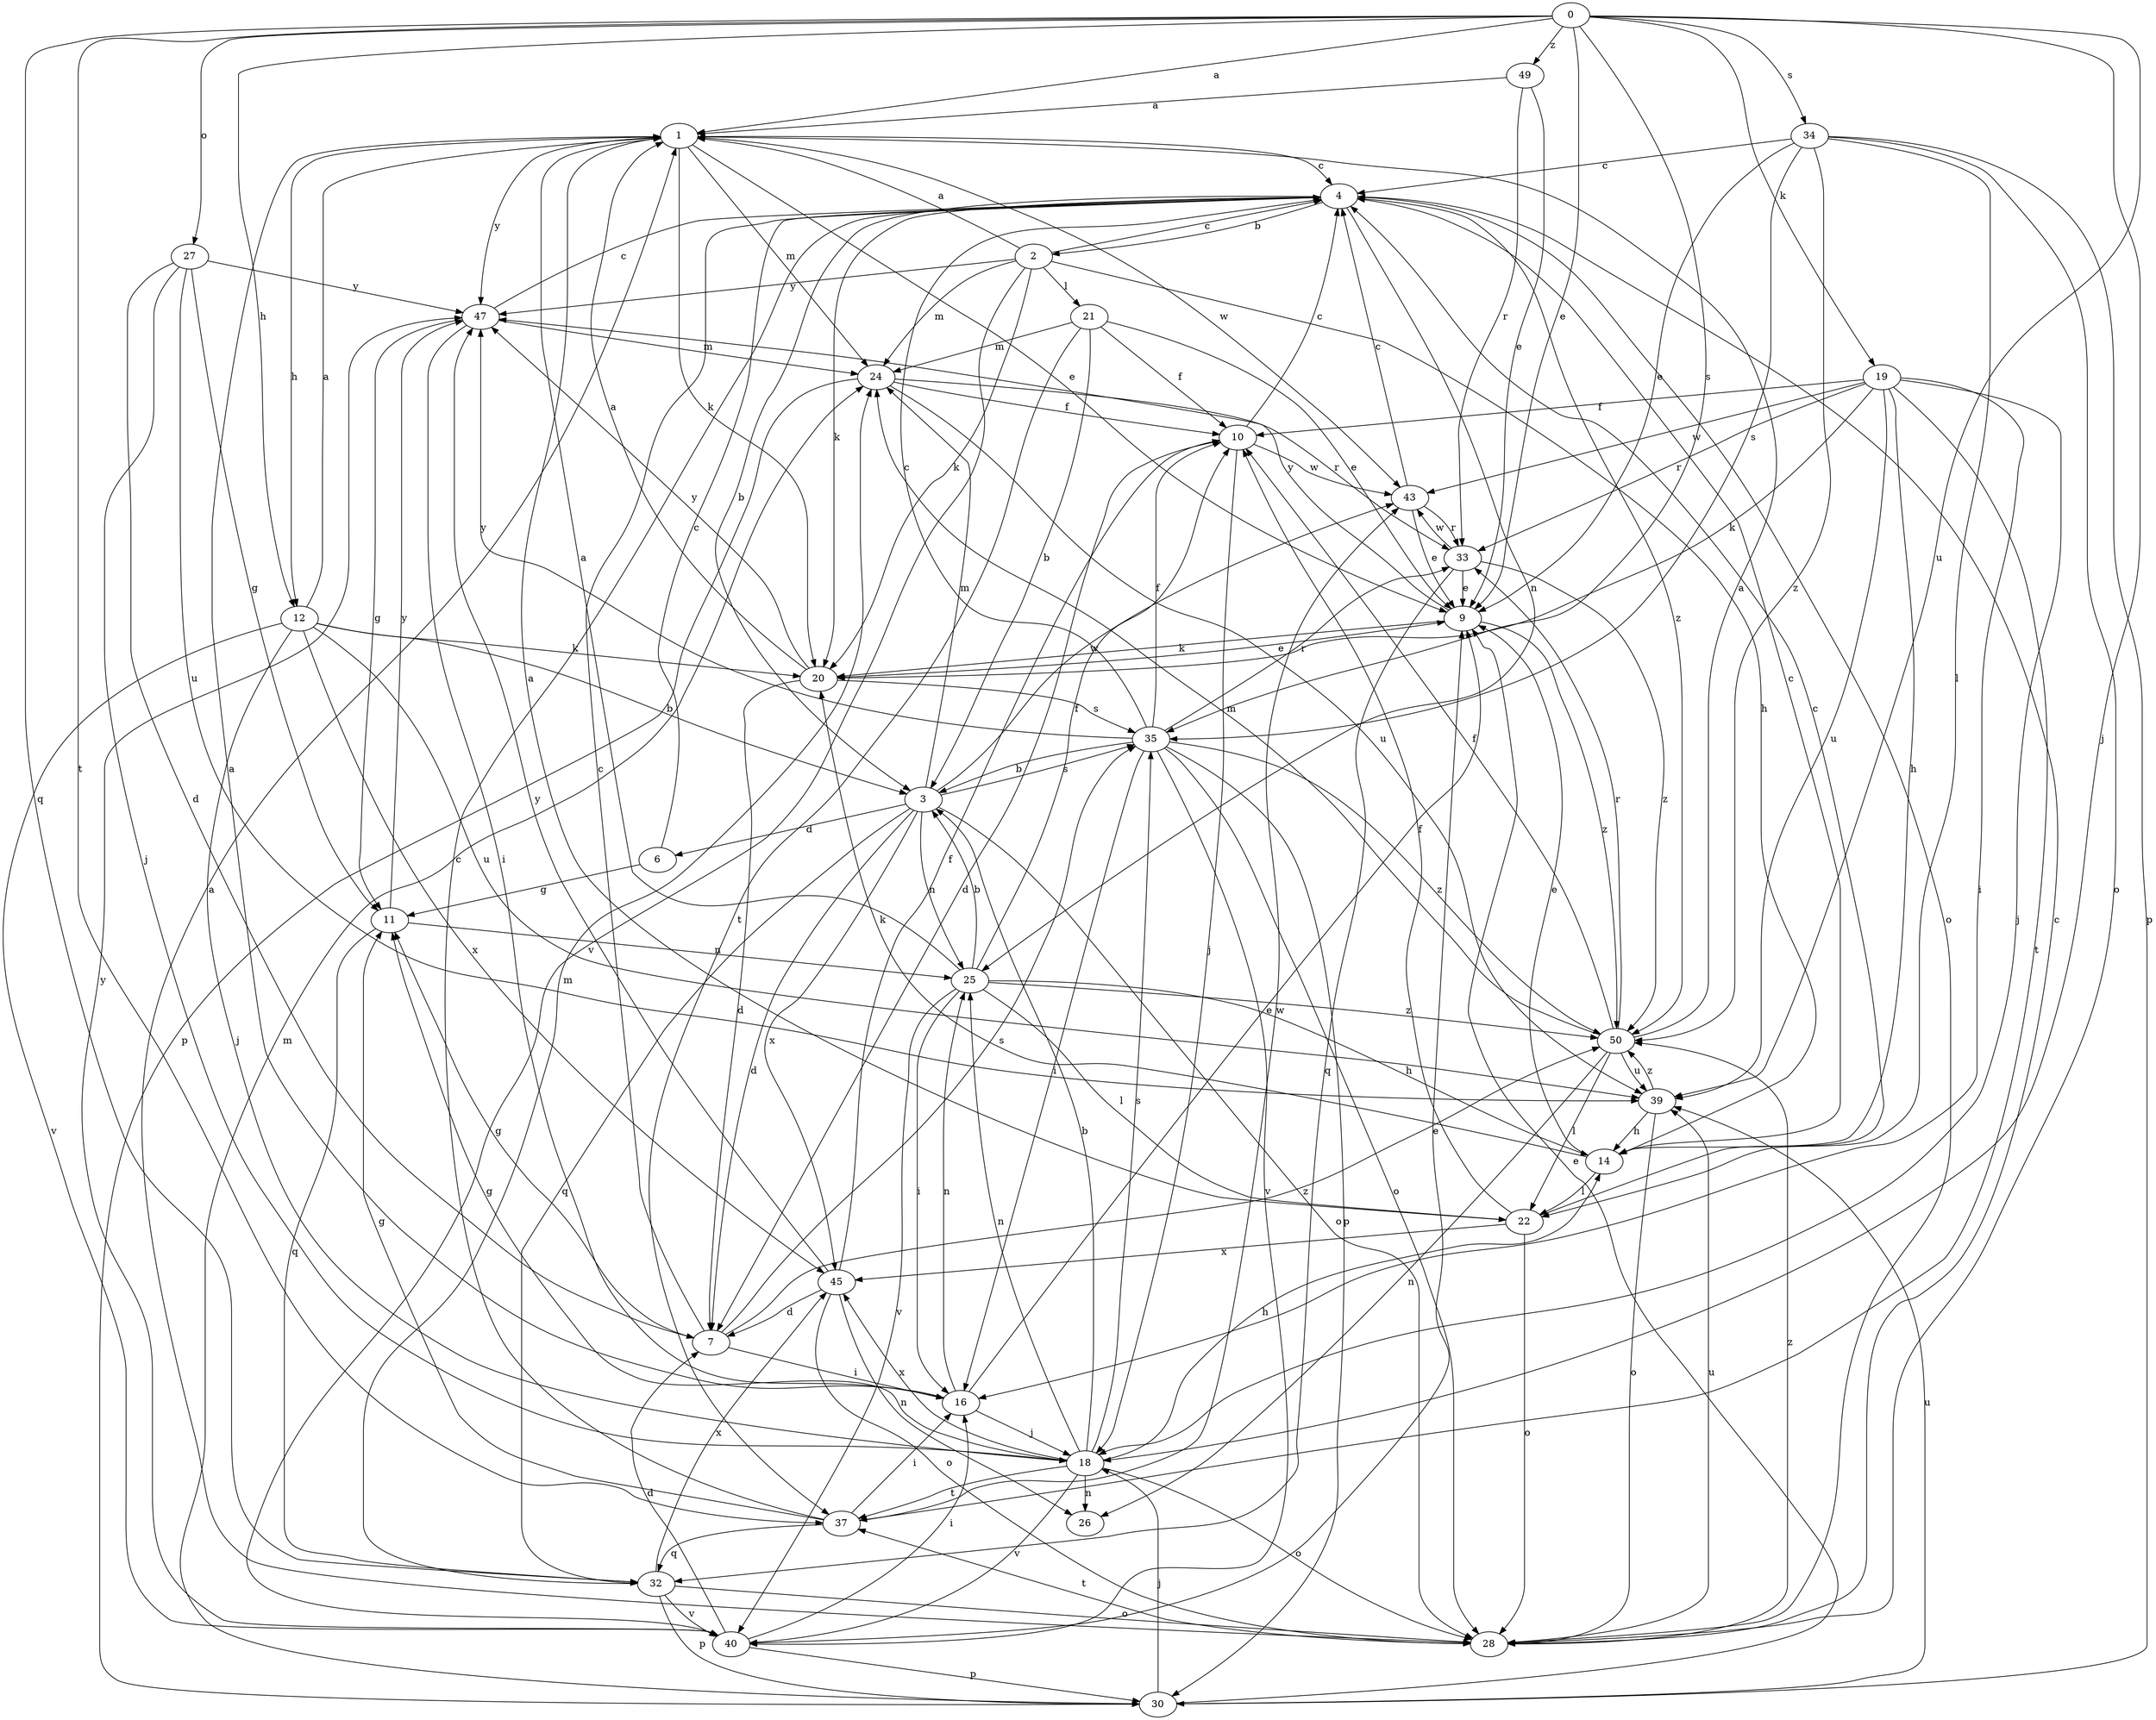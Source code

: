 strict digraph  {
0;
1;
2;
3;
4;
6;
7;
9;
10;
11;
12;
14;
16;
18;
19;
20;
21;
22;
24;
25;
26;
27;
28;
30;
32;
33;
34;
35;
37;
39;
40;
43;
45;
47;
49;
50;
0 -> 1  [label=a];
0 -> 9  [label=e];
0 -> 12  [label=h];
0 -> 18  [label=j];
0 -> 19  [label=k];
0 -> 27  [label=o];
0 -> 32  [label=q];
0 -> 34  [label=s];
0 -> 35  [label=s];
0 -> 37  [label=t];
0 -> 39  [label=u];
0 -> 49  [label=z];
1 -> 4  [label=c];
1 -> 9  [label=e];
1 -> 12  [label=h];
1 -> 20  [label=k];
1 -> 24  [label=m];
1 -> 43  [label=w];
1 -> 47  [label=y];
2 -> 1  [label=a];
2 -> 4  [label=c];
2 -> 14  [label=h];
2 -> 20  [label=k];
2 -> 21  [label=l];
2 -> 24  [label=m];
2 -> 40  [label=v];
2 -> 47  [label=y];
3 -> 6  [label=d];
3 -> 7  [label=d];
3 -> 24  [label=m];
3 -> 25  [label=n];
3 -> 28  [label=o];
3 -> 32  [label=q];
3 -> 35  [label=s];
3 -> 43  [label=w];
3 -> 45  [label=x];
4 -> 2  [label=b];
4 -> 3  [label=b];
4 -> 20  [label=k];
4 -> 25  [label=n];
4 -> 28  [label=o];
4 -> 50  [label=z];
6 -> 4  [label=c];
6 -> 11  [label=g];
7 -> 4  [label=c];
7 -> 11  [label=g];
7 -> 16  [label=i];
7 -> 35  [label=s];
7 -> 50  [label=z];
9 -> 20  [label=k];
9 -> 47  [label=y];
9 -> 50  [label=z];
10 -> 4  [label=c];
10 -> 7  [label=d];
10 -> 18  [label=j];
10 -> 43  [label=w];
11 -> 25  [label=n];
11 -> 32  [label=q];
11 -> 47  [label=y];
12 -> 1  [label=a];
12 -> 3  [label=b];
12 -> 18  [label=j];
12 -> 20  [label=k];
12 -> 39  [label=u];
12 -> 40  [label=v];
12 -> 45  [label=x];
14 -> 4  [label=c];
14 -> 9  [label=e];
14 -> 20  [label=k];
14 -> 22  [label=l];
16 -> 1  [label=a];
16 -> 9  [label=e];
16 -> 18  [label=j];
16 -> 25  [label=n];
18 -> 3  [label=b];
18 -> 11  [label=g];
18 -> 14  [label=h];
18 -> 25  [label=n];
18 -> 26  [label=n];
18 -> 28  [label=o];
18 -> 35  [label=s];
18 -> 37  [label=t];
18 -> 40  [label=v];
18 -> 45  [label=x];
19 -> 10  [label=f];
19 -> 14  [label=h];
19 -> 16  [label=i];
19 -> 18  [label=j];
19 -> 20  [label=k];
19 -> 33  [label=r];
19 -> 37  [label=t];
19 -> 39  [label=u];
19 -> 43  [label=w];
20 -> 1  [label=a];
20 -> 7  [label=d];
20 -> 9  [label=e];
20 -> 35  [label=s];
20 -> 47  [label=y];
21 -> 3  [label=b];
21 -> 9  [label=e];
21 -> 10  [label=f];
21 -> 24  [label=m];
21 -> 37  [label=t];
22 -> 1  [label=a];
22 -> 4  [label=c];
22 -> 10  [label=f];
22 -> 28  [label=o];
22 -> 45  [label=x];
24 -> 10  [label=f];
24 -> 30  [label=p];
24 -> 33  [label=r];
24 -> 39  [label=u];
25 -> 1  [label=a];
25 -> 3  [label=b];
25 -> 10  [label=f];
25 -> 14  [label=h];
25 -> 16  [label=i];
25 -> 22  [label=l];
25 -> 40  [label=v];
25 -> 50  [label=z];
27 -> 7  [label=d];
27 -> 11  [label=g];
27 -> 18  [label=j];
27 -> 39  [label=u];
27 -> 47  [label=y];
28 -> 1  [label=a];
28 -> 4  [label=c];
28 -> 37  [label=t];
28 -> 39  [label=u];
28 -> 50  [label=z];
30 -> 9  [label=e];
30 -> 18  [label=j];
30 -> 24  [label=m];
30 -> 39  [label=u];
32 -> 24  [label=m];
32 -> 28  [label=o];
32 -> 30  [label=p];
32 -> 40  [label=v];
32 -> 45  [label=x];
33 -> 9  [label=e];
33 -> 32  [label=q];
33 -> 43  [label=w];
33 -> 50  [label=z];
34 -> 4  [label=c];
34 -> 9  [label=e];
34 -> 22  [label=l];
34 -> 28  [label=o];
34 -> 30  [label=p];
34 -> 35  [label=s];
34 -> 50  [label=z];
35 -> 3  [label=b];
35 -> 4  [label=c];
35 -> 10  [label=f];
35 -> 16  [label=i];
35 -> 28  [label=o];
35 -> 30  [label=p];
35 -> 33  [label=r];
35 -> 40  [label=v];
35 -> 47  [label=y];
35 -> 50  [label=z];
37 -> 4  [label=c];
37 -> 11  [label=g];
37 -> 16  [label=i];
37 -> 32  [label=q];
37 -> 43  [label=w];
39 -> 14  [label=h];
39 -> 28  [label=o];
39 -> 50  [label=z];
40 -> 7  [label=d];
40 -> 9  [label=e];
40 -> 16  [label=i];
40 -> 30  [label=p];
40 -> 47  [label=y];
43 -> 4  [label=c];
43 -> 9  [label=e];
43 -> 33  [label=r];
45 -> 7  [label=d];
45 -> 10  [label=f];
45 -> 26  [label=n];
45 -> 28  [label=o];
45 -> 47  [label=y];
47 -> 4  [label=c];
47 -> 11  [label=g];
47 -> 16  [label=i];
47 -> 24  [label=m];
49 -> 1  [label=a];
49 -> 9  [label=e];
49 -> 33  [label=r];
50 -> 1  [label=a];
50 -> 10  [label=f];
50 -> 22  [label=l];
50 -> 24  [label=m];
50 -> 26  [label=n];
50 -> 33  [label=r];
50 -> 39  [label=u];
}
